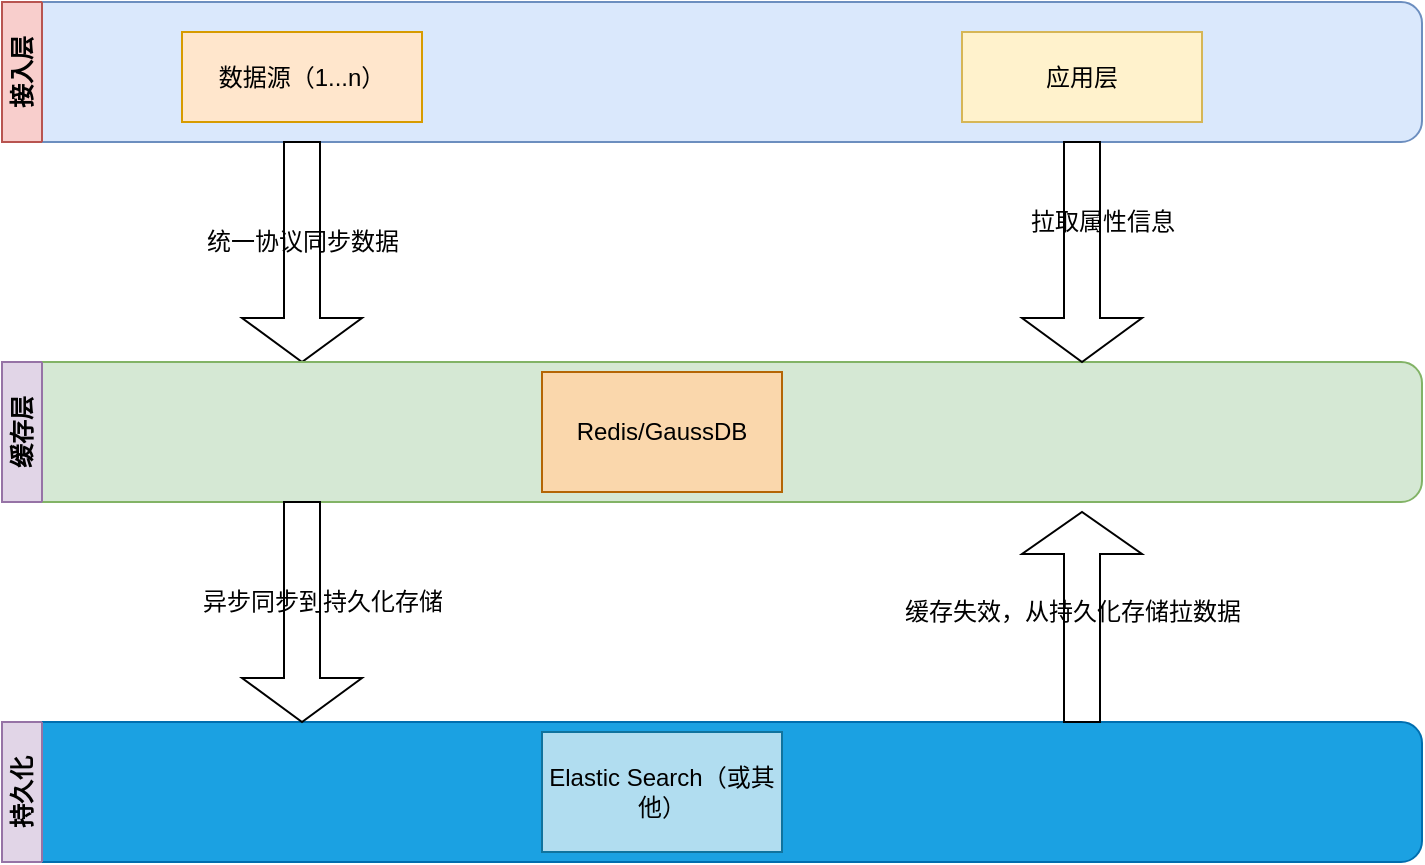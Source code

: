 <mxfile version="21.0.6" type="github">
  <diagram id="6a731a19-8d31-9384-78a2-239565b7b9f0" name="Page-1">
    <mxGraphModel dx="954" dy="562" grid="1" gridSize="10" guides="1" tooltips="1" connect="1" arrows="1" fold="1" page="1" pageScale="1" pageWidth="1169" pageHeight="827" background="none" math="0" shadow="0">
      <root>
        <mxCell id="0" />
        <mxCell id="1" parent="0" />
        <mxCell id="bkp4SQVUInSILuSQX6_7-68" value="" style="rounded=1;whiteSpace=wrap;html=1;fillColor=#dae8fc;strokeColor=#6c8ebf;" vertex="1" parent="1">
          <mxGeometry x="140" y="10" width="710" height="70" as="geometry" />
        </mxCell>
        <mxCell id="bkp4SQVUInSILuSQX6_7-69" value="数据源（1...n）" style="rounded=0;whiteSpace=wrap;html=1;fillColor=#ffe6cc;strokeColor=#d79b00;" vertex="1" parent="1">
          <mxGeometry x="230" y="25" width="120" height="45" as="geometry" />
        </mxCell>
        <mxCell id="bkp4SQVUInSILuSQX6_7-71" value="应用层" style="rounded=0;whiteSpace=wrap;html=1;fillColor=#fff2cc;strokeColor=#d6b656;" vertex="1" parent="1">
          <mxGeometry x="620" y="25" width="120" height="45" as="geometry" />
        </mxCell>
        <mxCell id="bkp4SQVUInSILuSQX6_7-72" value="" style="shape=singleArrow;direction=south;whiteSpace=wrap;html=1;" vertex="1" parent="1">
          <mxGeometry x="260" y="80" width="60" height="110" as="geometry" />
        </mxCell>
        <mxCell id="bkp4SQVUInSILuSQX6_7-73" value="统一协议同步数据" style="text;html=1;align=center;verticalAlign=middle;resizable=0;points=[];autosize=1;strokeColor=none;fillColor=none;" vertex="1" parent="1">
          <mxGeometry x="230" y="115" width="120" height="30" as="geometry" />
        </mxCell>
        <mxCell id="bkp4SQVUInSILuSQX6_7-74" value="" style="rounded=1;whiteSpace=wrap;html=1;fillColor=#d5e8d4;strokeColor=#82b366;" vertex="1" parent="1">
          <mxGeometry x="140" y="190" width="710" height="70" as="geometry" />
        </mxCell>
        <mxCell id="bkp4SQVUInSILuSQX6_7-79" value="" style="shape=singleArrow;direction=south;whiteSpace=wrap;html=1;" vertex="1" parent="1">
          <mxGeometry x="650" y="80" width="60" height="110" as="geometry" />
        </mxCell>
        <mxCell id="bkp4SQVUInSILuSQX6_7-80" value="拉取属性信息" style="text;html=1;align=center;verticalAlign=middle;resizable=0;points=[];autosize=1;strokeColor=none;fillColor=none;" vertex="1" parent="1">
          <mxGeometry x="640" y="105" width="100" height="30" as="geometry" />
        </mxCell>
        <mxCell id="bkp4SQVUInSILuSQX6_7-81" value="" style="rounded=1;whiteSpace=wrap;html=1;fillColor=#1ba1e2;fontColor=#ffffff;strokeColor=#006EAF;" vertex="1" parent="1">
          <mxGeometry x="140" y="370" width="710" height="70" as="geometry" />
        </mxCell>
        <mxCell id="bkp4SQVUInSILuSQX6_7-83" value="接入层" style="swimlane;horizontal=0;whiteSpace=wrap;html=1;fillColor=#f8cecc;strokeColor=#b85450;" vertex="1" parent="1">
          <mxGeometry x="140" y="10" width="20" height="70" as="geometry">
            <mxRectangle x="120" y="590" width="40" height="70" as="alternateBounds" />
          </mxGeometry>
        </mxCell>
        <mxCell id="bkp4SQVUInSILuSQX6_7-84" value="缓存层" style="swimlane;horizontal=0;whiteSpace=wrap;html=1;fillColor=#e1d5e7;strokeColor=#9673a6;" vertex="1" parent="1">
          <mxGeometry x="140" y="190" width="20" height="70" as="geometry" />
        </mxCell>
        <mxCell id="bkp4SQVUInSILuSQX6_7-85" value="持久化" style="swimlane;horizontal=0;whiteSpace=wrap;html=1;fillColor=#e1d5e7;strokeColor=#9673a6;" vertex="1" parent="1">
          <mxGeometry x="140" y="370" width="20" height="70" as="geometry" />
        </mxCell>
        <mxCell id="bkp4SQVUInSILuSQX6_7-87" value="" style="shape=singleArrow;direction=south;whiteSpace=wrap;html=1;" vertex="1" parent="1">
          <mxGeometry x="260" y="260" width="60" height="110" as="geometry" />
        </mxCell>
        <mxCell id="bkp4SQVUInSILuSQX6_7-88" value="异步同步到持久化存储" style="text;html=1;align=center;verticalAlign=middle;resizable=0;points=[];autosize=1;strokeColor=none;fillColor=none;" vertex="1" parent="1">
          <mxGeometry x="230" y="295" width="140" height="30" as="geometry" />
        </mxCell>
        <mxCell id="bkp4SQVUInSILuSQX6_7-89" value="" style="shape=singleArrow;direction=north;whiteSpace=wrap;html=1;" vertex="1" parent="1">
          <mxGeometry x="650" y="265" width="60" height="105" as="geometry" />
        </mxCell>
        <mxCell id="bkp4SQVUInSILuSQX6_7-90" value="缓存失效，从持久化存储拉数据" style="text;html=1;align=center;verticalAlign=middle;resizable=0;points=[];autosize=1;strokeColor=none;fillColor=none;" vertex="1" parent="1">
          <mxGeometry x="580" y="300" width="190" height="30" as="geometry" />
        </mxCell>
        <mxCell id="bkp4SQVUInSILuSQX6_7-92" value="Redis/GaussDB" style="rounded=0;whiteSpace=wrap;html=1;fillColor=#fad7ac;strokeColor=#b46504;" vertex="1" parent="1">
          <mxGeometry x="410" y="195" width="120" height="60" as="geometry" />
        </mxCell>
        <mxCell id="bkp4SQVUInSILuSQX6_7-93" value="Elastic Search（或其他）" style="rounded=0;whiteSpace=wrap;html=1;fillColor=#b1ddf0;strokeColor=#10739e;" vertex="1" parent="1">
          <mxGeometry x="410" y="375" width="120" height="60" as="geometry" />
        </mxCell>
      </root>
    </mxGraphModel>
  </diagram>
</mxfile>
